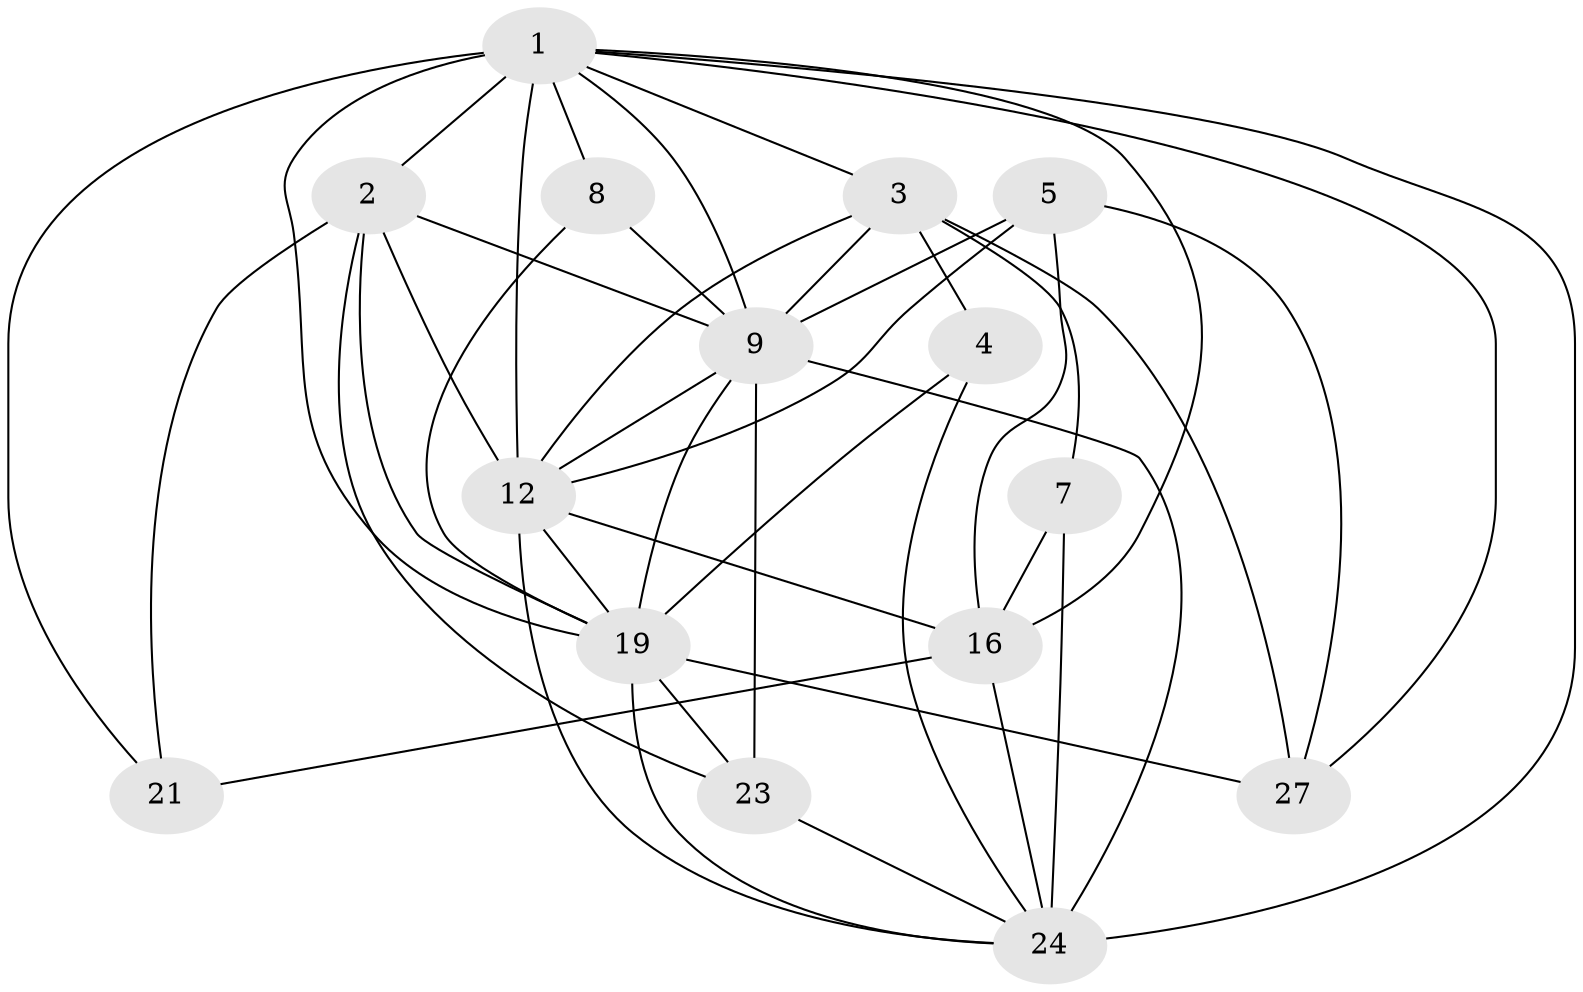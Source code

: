 // original degree distribution, {5: 0.11538461538461539, 3: 0.3269230769230769, 2: 0.15384615384615385, 4: 0.23076923076923078, 7: 0.07692307692307693, 8: 0.019230769230769232, 6: 0.057692307692307696, 9: 0.019230769230769232}
// Generated by graph-tools (version 1.1) at 2025/18/03/04/25 18:18:35]
// undirected, 15 vertices, 43 edges
graph export_dot {
graph [start="1"]
  node [color=gray90,style=filled];
  1 [super="+18+40+29+10+14"];
  2 [super="+13"];
  3 [super="+47+34"];
  4 [super="+50"];
  5 [super="+6+31"];
  7 [super="+44"];
  8;
  9 [super="+11+20"];
  12 [super="+33+17+22"];
  16 [super="+39"];
  19 [super="+37+30"];
  21;
  23 [super="+35+43"];
  24 [super="+38+25"];
  27;
  1 -- 2 [weight=6];
  1 -- 21;
  1 -- 27;
  1 -- 3;
  1 -- 8;
  1 -- 9 [weight=2];
  1 -- 16 [weight=2];
  1 -- 24 [weight=3];
  1 -- 12 [weight=2];
  1 -- 19;
  2 -- 23;
  2 -- 9;
  2 -- 12;
  2 -- 21;
  2 -- 19;
  3 -- 4 [weight=2];
  3 -- 27 [weight=2];
  3 -- 9;
  3 -- 7;
  3 -- 12;
  4 -- 19;
  4 -- 24;
  5 -- 27;
  5 -- 9;
  5 -- 12 [weight=3];
  5 -- 16;
  7 -- 16;
  7 -- 24;
  8 -- 9;
  8 -- 19;
  9 -- 23;
  9 -- 19;
  9 -- 24 [weight=2];
  9 -- 12;
  12 -- 19 [weight=2];
  12 -- 24 [weight=2];
  12 -- 16;
  16 -- 21;
  16 -- 24;
  19 -- 27;
  19 -- 23;
  19 -- 24;
  23 -- 24;
}

